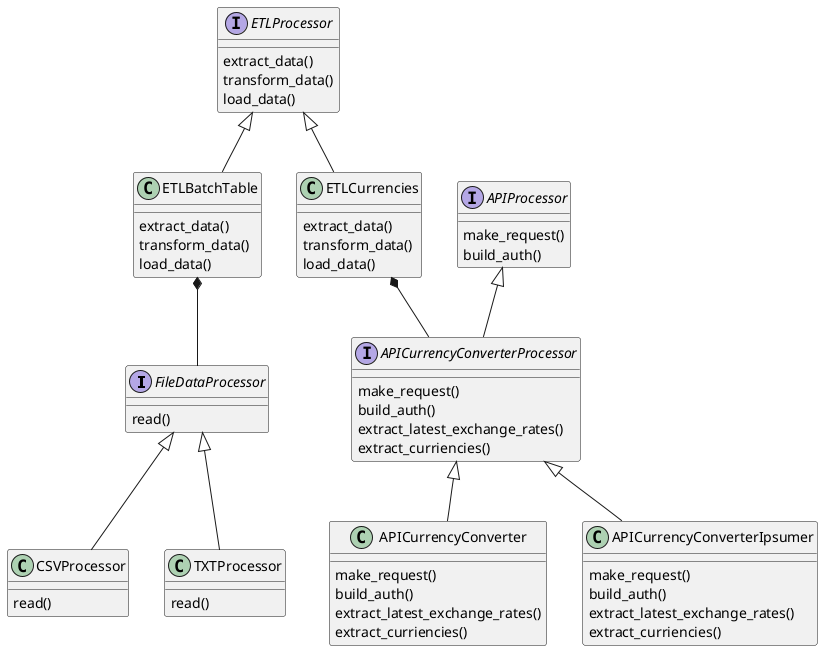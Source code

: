 @startuml

interface FileDataProcessor {
    read()
}

class CSVProcessor {
    read()
}

class TXTProcessor {
    read()
}

interface APIProcessor {
    make_request()
    build_auth()
}

interface APICurrencyConverterProcessor {
    make_request()
    build_auth()
    extract_latest_exchange_rates()
    extract_curriencies()
}

class APICurrencyConverter {
    make_request()
    build_auth()
    extract_latest_exchange_rates()
    extract_curriencies()
}

class APICurrencyConverterIpsumer {
    make_request()
    build_auth()
    extract_latest_exchange_rates()
    extract_curriencies()
}

interface ETLProcessor {
    extract_data()
    transform_data()
    load_data()
}

class ETLBatchTable {
    extract_data()
    transform_data()
    load_data()
}

class ETLCurrencies {
    extract_data()
    transform_data()
    load_data()
}


FileDataProcessor <|-- CSVProcessor
FileDataProcessor <|-- TXTProcessor
APIProcessor <|-- APICurrencyConverterProcessor
APICurrencyConverterProcessor <|-- APICurrencyConverter
APICurrencyConverterProcessor <|-- APICurrencyConverterIpsumer
ETLProcessor <|-- ETLBatchTable
ETLProcessor <|-- ETLCurrencies
ETLBatchTable *-- FileDataProcessor
ETLCurrencies *-- APICurrencyConverterProcessor

@enduml